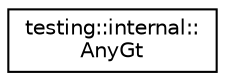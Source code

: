 digraph "Graphical Class Hierarchy"
{
  edge [fontname="Helvetica",fontsize="10",labelfontname="Helvetica",labelfontsize="10"];
  node [fontname="Helvetica",fontsize="10",shape=record];
  rankdir="LR";
  Node1 [label="testing::internal::\lAnyGt",height=0.2,width=0.4,color="black", fillcolor="white", style="filled",URL="$structtesting_1_1internal_1_1_any_gt.html"];
}
